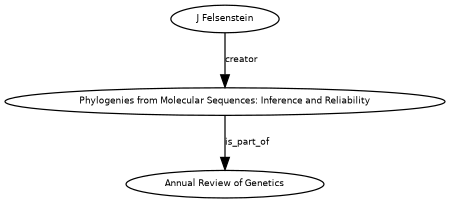 digraph G {
size="3,3";
node [fontsize=7, fontname="Helvetica"];
edge [fontsize=7, fontname="Helvetica"];
node0 [label="Phylogenies from Molecular Sequences: Inference and Reliability", width=0.27433100247,height=0.27433100247];
node1 [label="J Felsenstein", width=0.27433100247,height=0.27433100247];
node2 [label="Annual Review of Genetics", width=0.27433100247,height=0.27433100247];
node1 -> node0 [label="creator"];
node0 -> node2 [label="is_part_of"];
}


